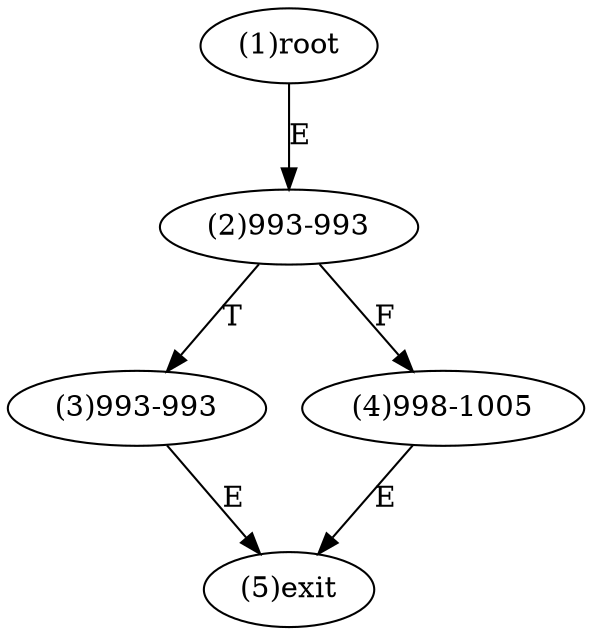 digraph "" { 
1[ label="(1)root"];
2[ label="(2)993-993"];
3[ label="(3)993-993"];
4[ label="(4)998-1005"];
5[ label="(5)exit"];
1->2[ label="E"];
2->4[ label="F"];
2->3[ label="T"];
3->5[ label="E"];
4->5[ label="E"];
}